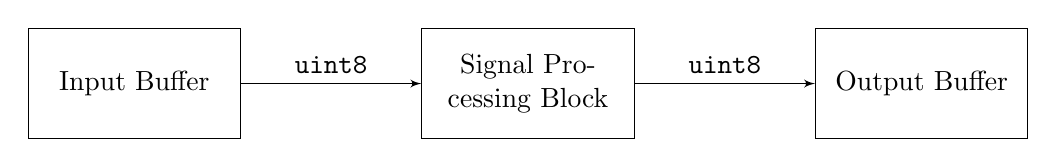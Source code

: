 \begin{tikzpicture}[auto, node distance=3.5cm,>=latex']
  \tikzstyle{inner} = [draw, fill=none, rectangle, 
  minimum height=4em, minimum width=7em, node distance=5cm, text width=7em, align=center]
  \tikzstyle{outer} = [draw=gray,dashed,fill=none,thick,inner sep=0.2cm]
  \tikzstyle{cord} = [coordinate]
  \node[inner,name=input] {Input Buffer};
  \node[inner,right of=input] (spu) {Signal Processing Block};
  \node[inner,right of=spu] (output) {Output Buffer};
  \draw[->] (input) -- node[] {\texttt{uint8}} (spu);
  \draw[->] (spu) -- node[] {\texttt{uint8}} (output);
\end{tikzpicture}